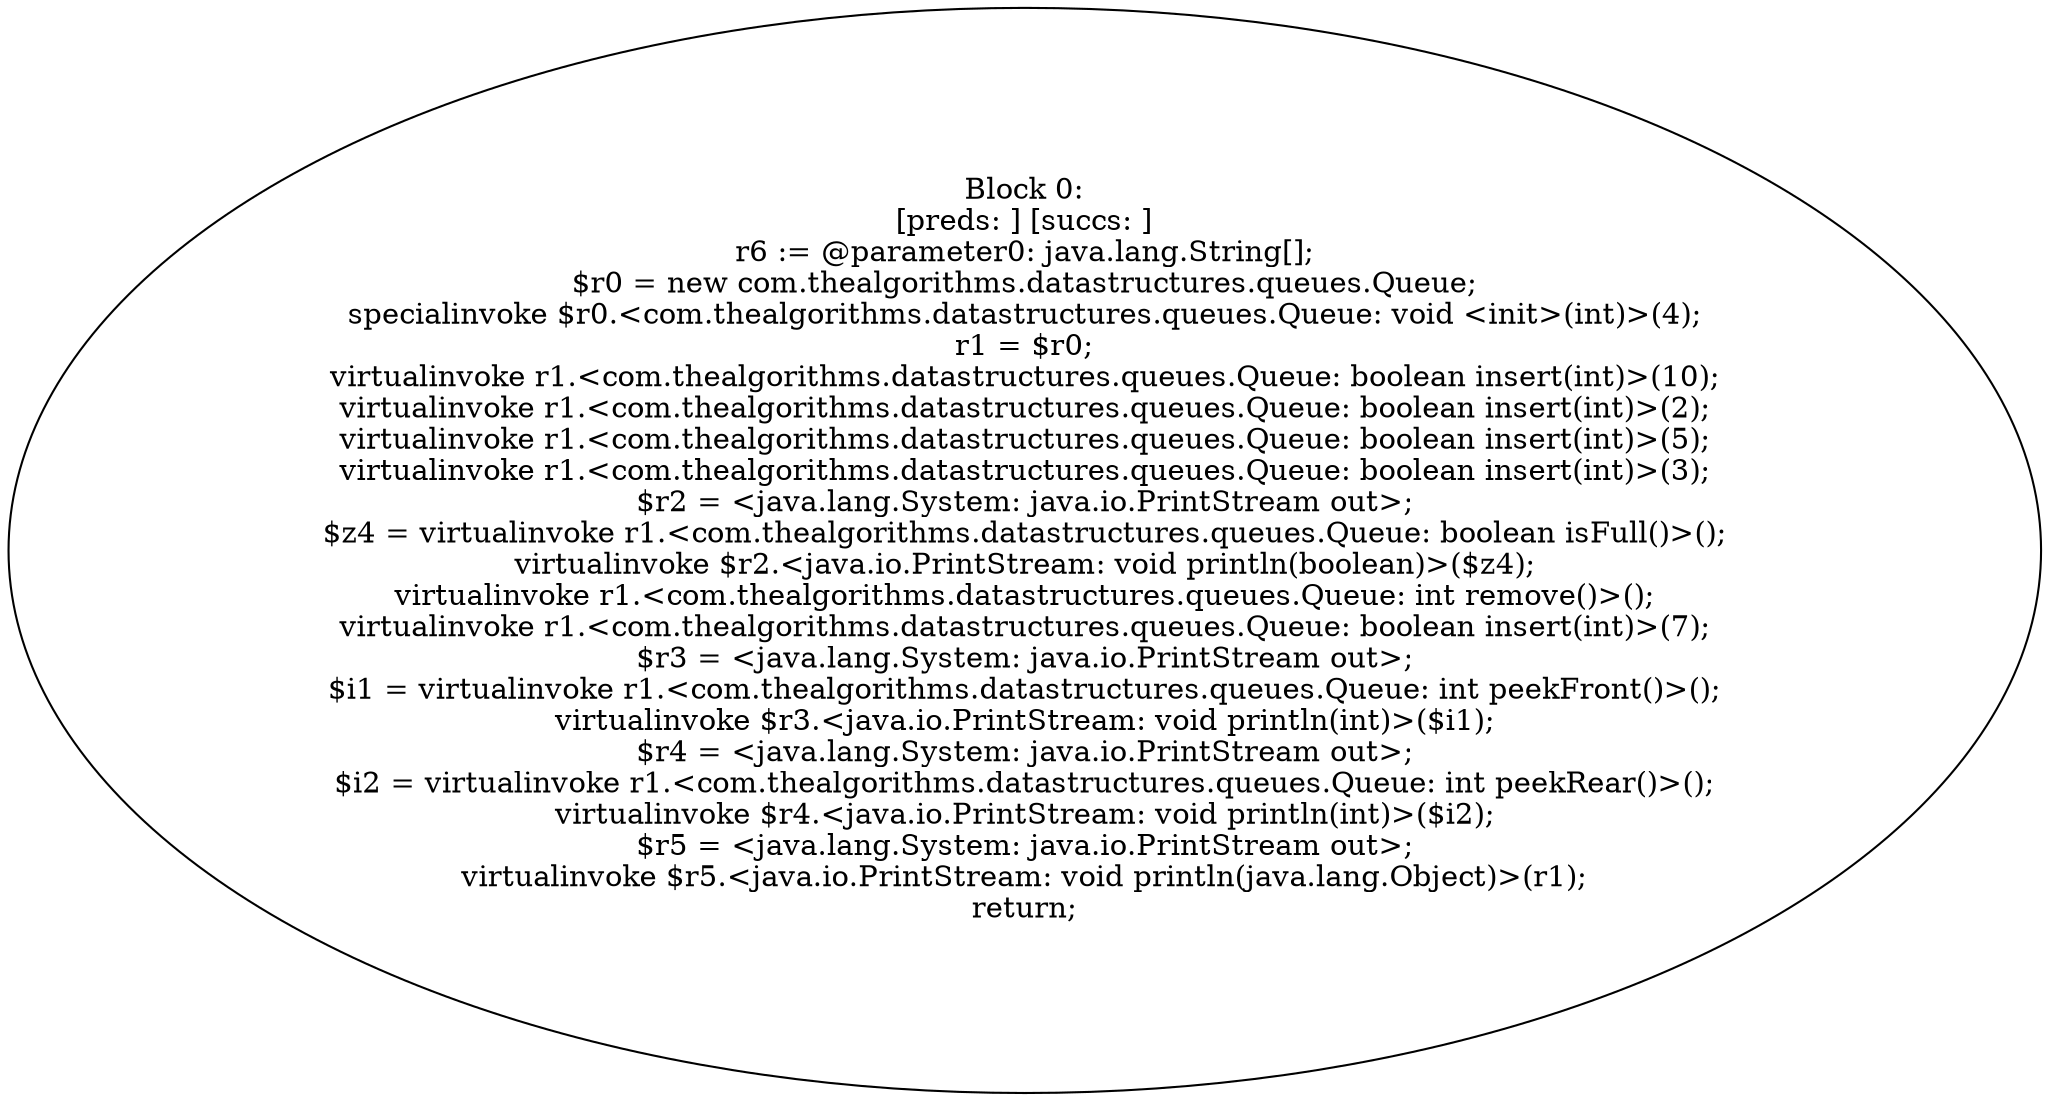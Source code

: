 digraph "unitGraph" {
    "Block 0:
[preds: ] [succs: ]
r6 := @parameter0: java.lang.String[];
$r0 = new com.thealgorithms.datastructures.queues.Queue;
specialinvoke $r0.<com.thealgorithms.datastructures.queues.Queue: void <init>(int)>(4);
r1 = $r0;
virtualinvoke r1.<com.thealgorithms.datastructures.queues.Queue: boolean insert(int)>(10);
virtualinvoke r1.<com.thealgorithms.datastructures.queues.Queue: boolean insert(int)>(2);
virtualinvoke r1.<com.thealgorithms.datastructures.queues.Queue: boolean insert(int)>(5);
virtualinvoke r1.<com.thealgorithms.datastructures.queues.Queue: boolean insert(int)>(3);
$r2 = <java.lang.System: java.io.PrintStream out>;
$z4 = virtualinvoke r1.<com.thealgorithms.datastructures.queues.Queue: boolean isFull()>();
virtualinvoke $r2.<java.io.PrintStream: void println(boolean)>($z4);
virtualinvoke r1.<com.thealgorithms.datastructures.queues.Queue: int remove()>();
virtualinvoke r1.<com.thealgorithms.datastructures.queues.Queue: boolean insert(int)>(7);
$r3 = <java.lang.System: java.io.PrintStream out>;
$i1 = virtualinvoke r1.<com.thealgorithms.datastructures.queues.Queue: int peekFront()>();
virtualinvoke $r3.<java.io.PrintStream: void println(int)>($i1);
$r4 = <java.lang.System: java.io.PrintStream out>;
$i2 = virtualinvoke r1.<com.thealgorithms.datastructures.queues.Queue: int peekRear()>();
virtualinvoke $r4.<java.io.PrintStream: void println(int)>($i2);
$r5 = <java.lang.System: java.io.PrintStream out>;
virtualinvoke $r5.<java.io.PrintStream: void println(java.lang.Object)>(r1);
return;
"
}
